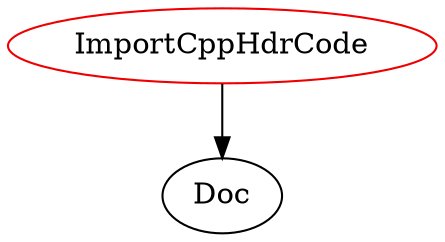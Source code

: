 digraph importcpphdrcode{
ImportCppHdrCode -> Doc;
ImportCppHdrCode	[shape=oval, color=red2, label="ImportCppHdrCode"];
}
